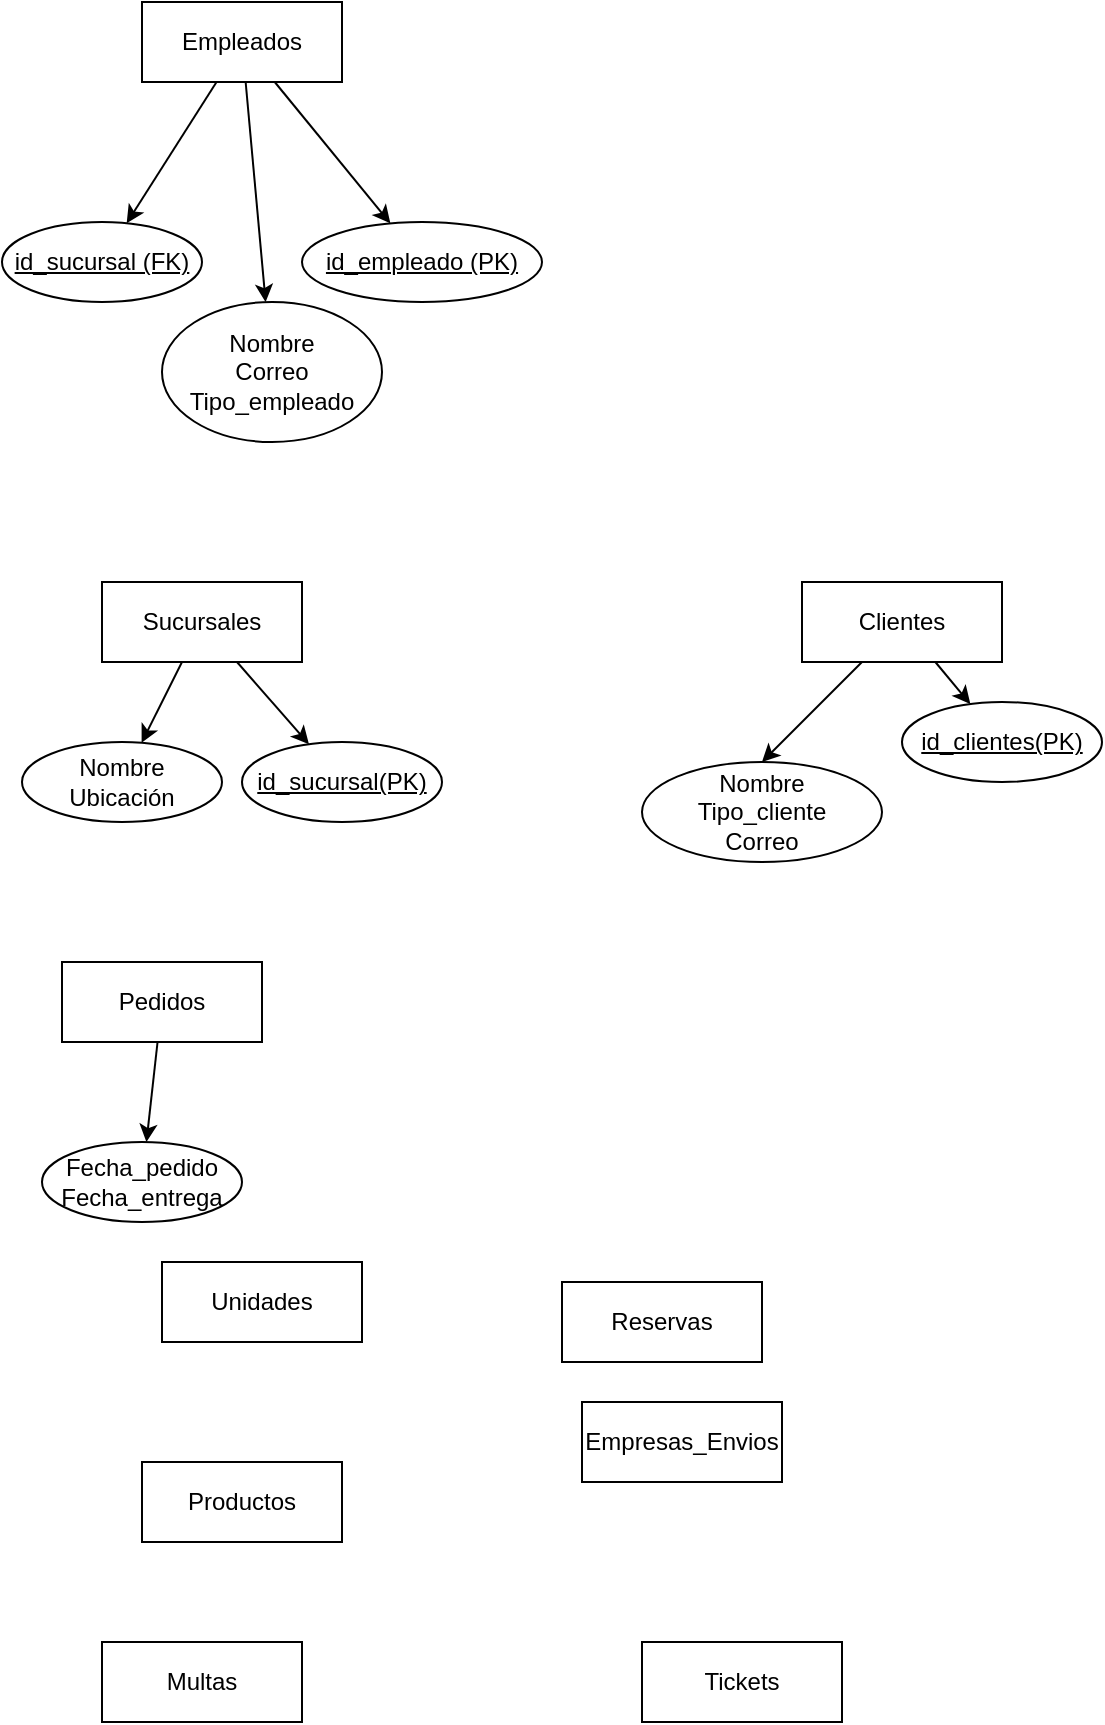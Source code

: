 <mxfile version="24.8.3">
  <diagram id="R2lEEEUBdFMjLlhIrx00" name="Page-1">
    <mxGraphModel dx="1309" dy="1671" grid="1" gridSize="10" guides="1" tooltips="1" connect="1" arrows="1" fold="1" page="1" pageScale="1" pageWidth="850" pageHeight="1100" math="0" shadow="0" extFonts="Permanent Marker^https://fonts.googleapis.com/css?family=Permanent+Marker">
      <root>
        <mxCell id="0" />
        <mxCell id="1" parent="0" />
        <mxCell id="wSYnHgC1MhD-27zC9zjZ-18" style="rounded=0;orthogonalLoop=1;jettySize=auto;html=1;" edge="1" parent="1" source="wSYnHgC1MhD-27zC9zjZ-1" target="wSYnHgC1MhD-27zC9zjZ-13">
          <mxGeometry relative="1" as="geometry" />
        </mxCell>
        <mxCell id="wSYnHgC1MhD-27zC9zjZ-19" style="rounded=0;orthogonalLoop=1;jettySize=auto;html=1;" edge="1" parent="1" source="wSYnHgC1MhD-27zC9zjZ-1" target="wSYnHgC1MhD-27zC9zjZ-11">
          <mxGeometry relative="1" as="geometry" />
        </mxCell>
        <mxCell id="wSYnHgC1MhD-27zC9zjZ-20" style="rounded=0;orthogonalLoop=1;jettySize=auto;html=1;" edge="1" parent="1" source="wSYnHgC1MhD-27zC9zjZ-1" target="wSYnHgC1MhD-27zC9zjZ-12">
          <mxGeometry relative="1" as="geometry" />
        </mxCell>
        <mxCell id="wSYnHgC1MhD-27zC9zjZ-1" value="Empleados" style="whiteSpace=wrap;html=1;align=center;" vertex="1" parent="1">
          <mxGeometry x="20" y="-360" width="100" height="40" as="geometry" />
        </mxCell>
        <mxCell id="wSYnHgC1MhD-27zC9zjZ-22" value="" style="rounded=0;orthogonalLoop=1;jettySize=auto;html=1;" edge="1" parent="1" source="wSYnHgC1MhD-27zC9zjZ-2" target="wSYnHgC1MhD-27zC9zjZ-21">
          <mxGeometry relative="1" as="geometry" />
        </mxCell>
        <mxCell id="wSYnHgC1MhD-27zC9zjZ-24" style="rounded=0;orthogonalLoop=1;jettySize=auto;html=1;" edge="1" parent="1" source="wSYnHgC1MhD-27zC9zjZ-2" target="wSYnHgC1MhD-27zC9zjZ-23">
          <mxGeometry relative="1" as="geometry" />
        </mxCell>
        <mxCell id="wSYnHgC1MhD-27zC9zjZ-2" value="Sucursales" style="whiteSpace=wrap;html=1;align=center;" vertex="1" parent="1">
          <mxGeometry y="-70" width="100" height="40" as="geometry" />
        </mxCell>
        <mxCell id="wSYnHgC1MhD-27zC9zjZ-3" value="Unidades" style="whiteSpace=wrap;html=1;align=center;" vertex="1" parent="1">
          <mxGeometry x="30" y="270" width="100" height="40" as="geometry" />
        </mxCell>
        <mxCell id="wSYnHgC1MhD-27zC9zjZ-4" value="Productos" style="whiteSpace=wrap;html=1;align=center;" vertex="1" parent="1">
          <mxGeometry x="20" y="370" width="100" height="40" as="geometry" />
        </mxCell>
        <mxCell id="wSYnHgC1MhD-27zC9zjZ-30" value="" style="rounded=0;orthogonalLoop=1;jettySize=auto;html=1;" edge="1" parent="1" source="wSYnHgC1MhD-27zC9zjZ-5" target="wSYnHgC1MhD-27zC9zjZ-29">
          <mxGeometry relative="1" as="geometry" />
        </mxCell>
        <mxCell id="wSYnHgC1MhD-27zC9zjZ-5" value="Pedidos" style="whiteSpace=wrap;html=1;align=center;" vertex="1" parent="1">
          <mxGeometry x="-20" y="120" width="100" height="40" as="geometry" />
        </mxCell>
        <mxCell id="wSYnHgC1MhD-27zC9zjZ-6" value="Reservas" style="whiteSpace=wrap;html=1;align=center;" vertex="1" parent="1">
          <mxGeometry x="230" y="280" width="100" height="40" as="geometry" />
        </mxCell>
        <mxCell id="wSYnHgC1MhD-27zC9zjZ-26" style="rounded=0;orthogonalLoop=1;jettySize=auto;html=1;entryX=0.5;entryY=0;entryDx=0;entryDy=0;" edge="1" parent="1" source="wSYnHgC1MhD-27zC9zjZ-7" target="wSYnHgC1MhD-27zC9zjZ-25">
          <mxGeometry relative="1" as="geometry" />
        </mxCell>
        <mxCell id="wSYnHgC1MhD-27zC9zjZ-28" style="rounded=0;orthogonalLoop=1;jettySize=auto;html=1;" edge="1" parent="1" source="wSYnHgC1MhD-27zC9zjZ-7" target="wSYnHgC1MhD-27zC9zjZ-27">
          <mxGeometry relative="1" as="geometry" />
        </mxCell>
        <mxCell id="wSYnHgC1MhD-27zC9zjZ-7" value="Clientes" style="whiteSpace=wrap;html=1;align=center;" vertex="1" parent="1">
          <mxGeometry x="350" y="-70" width="100" height="40" as="geometry" />
        </mxCell>
        <mxCell id="wSYnHgC1MhD-27zC9zjZ-8" value="Multas" style="whiteSpace=wrap;html=1;align=center;" vertex="1" parent="1">
          <mxGeometry y="460" width="100" height="40" as="geometry" />
        </mxCell>
        <mxCell id="wSYnHgC1MhD-27zC9zjZ-9" value="Empresas_Envios" style="whiteSpace=wrap;html=1;align=center;" vertex="1" parent="1">
          <mxGeometry x="240" y="340" width="100" height="40" as="geometry" />
        </mxCell>
        <mxCell id="wSYnHgC1MhD-27zC9zjZ-10" value="Tickets" style="whiteSpace=wrap;html=1;align=center;" vertex="1" parent="1">
          <mxGeometry x="270" y="460" width="100" height="40" as="geometry" />
        </mxCell>
        <mxCell id="wSYnHgC1MhD-27zC9zjZ-11" value="Nombre&lt;div&gt;Correo&lt;/div&gt;&lt;div&gt;Tipo_empleado&lt;/div&gt;" style="ellipse;whiteSpace=wrap;html=1;align=center;" vertex="1" parent="1">
          <mxGeometry x="30" y="-210" width="110" height="70" as="geometry" />
        </mxCell>
        <mxCell id="wSYnHgC1MhD-27zC9zjZ-12" value="id_empleado (PK)" style="ellipse;whiteSpace=wrap;html=1;align=center;fontStyle=4;" vertex="1" parent="1">
          <mxGeometry x="100" y="-250" width="120" height="40" as="geometry" />
        </mxCell>
        <mxCell id="wSYnHgC1MhD-27zC9zjZ-13" value="id_sucursal (FK)" style="ellipse;whiteSpace=wrap;html=1;align=center;fontStyle=4;" vertex="1" parent="1">
          <mxGeometry x="-50" y="-250" width="100" height="40" as="geometry" />
        </mxCell>
        <mxCell id="wSYnHgC1MhD-27zC9zjZ-21" value="Nombre&lt;div&gt;Ubicación&lt;/div&gt;" style="ellipse;whiteSpace=wrap;html=1;align=center;" vertex="1" parent="1">
          <mxGeometry x="-40" y="10" width="100" height="40" as="geometry" />
        </mxCell>
        <mxCell id="wSYnHgC1MhD-27zC9zjZ-23" value="id_sucursal(PK)" style="ellipse;whiteSpace=wrap;html=1;align=center;fontStyle=4;" vertex="1" parent="1">
          <mxGeometry x="70" y="10" width="100" height="40" as="geometry" />
        </mxCell>
        <mxCell id="wSYnHgC1MhD-27zC9zjZ-25" value="Nombre&lt;div&gt;Tipo_cliente&lt;/div&gt;&lt;div&gt;Correo&lt;/div&gt;" style="ellipse;whiteSpace=wrap;html=1;align=center;" vertex="1" parent="1">
          <mxGeometry x="270" y="20" width="120" height="50" as="geometry" />
        </mxCell>
        <mxCell id="wSYnHgC1MhD-27zC9zjZ-27" value="id_clientes(PK)" style="ellipse;whiteSpace=wrap;html=1;align=center;fontStyle=4;" vertex="1" parent="1">
          <mxGeometry x="400" y="-10" width="100" height="40" as="geometry" />
        </mxCell>
        <mxCell id="wSYnHgC1MhD-27zC9zjZ-29" value="Fecha_pedido&lt;div&gt;Fecha_entrega&lt;/div&gt;" style="ellipse;whiteSpace=wrap;html=1;align=center;" vertex="1" parent="1">
          <mxGeometry x="-30" y="210" width="100" height="40" as="geometry" />
        </mxCell>
      </root>
    </mxGraphModel>
  </diagram>
</mxfile>
